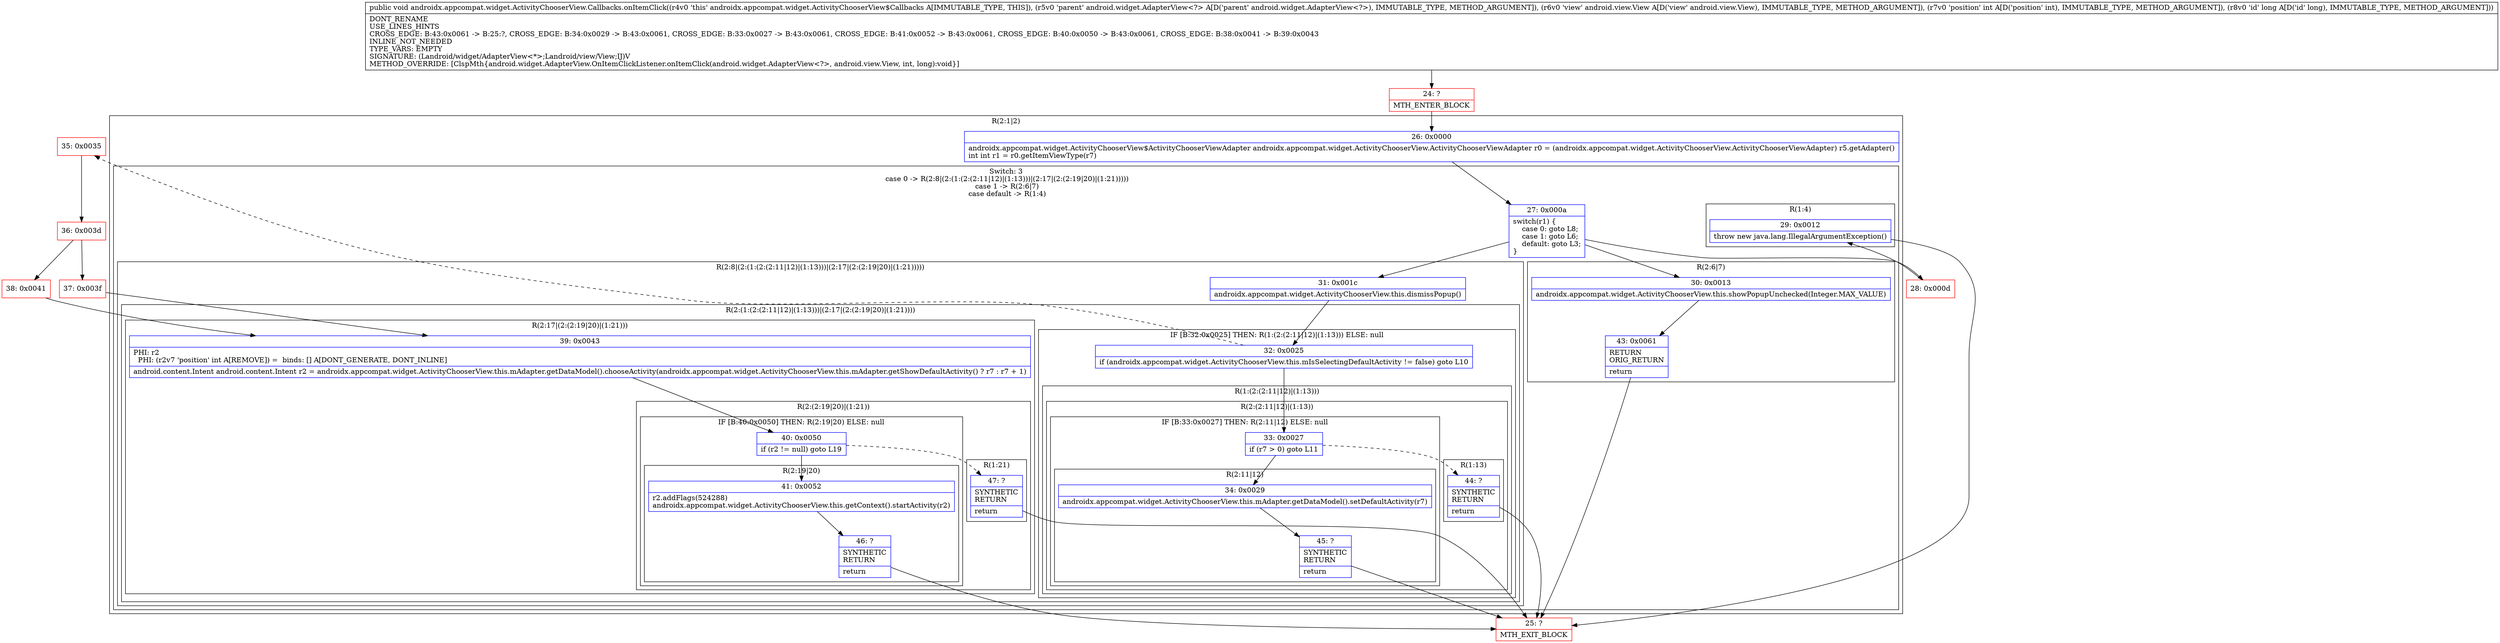 digraph "CFG forandroidx.appcompat.widget.ActivityChooserView.Callbacks.onItemClick(Landroid\/widget\/AdapterView;Landroid\/view\/View;IJ)V" {
subgraph cluster_Region_877924864 {
label = "R(2:1|2)";
node [shape=record,color=blue];
Node_26 [shape=record,label="{26\:\ 0x0000|androidx.appcompat.widget.ActivityChooserView$ActivityChooserViewAdapter androidx.appcompat.widget.ActivityChooserView.ActivityChooserViewAdapter r0 = (androidx.appcompat.widget.ActivityChooserView.ActivityChooserViewAdapter) r5.getAdapter()\lint int r1 = r0.getItemViewType(r7)\l}"];
subgraph cluster_SwitchRegion_1213078824 {
label = "Switch: 3
 case 0 -> R(2:8|(2:(1:(2:(2:11|12)|(1:13)))|(2:17|(2:(2:19|20)|(1:21)))))
 case 1 -> R(2:6|7)
 case default -> R(1:4)";
node [shape=record,color=blue];
Node_27 [shape=record,label="{27\:\ 0x000a|switch(r1) \{\l    case 0: goto L8;\l    case 1: goto L6;\l    default: goto L3;\l\}\l}"];
subgraph cluster_Region_986980368 {
label = "R(2:8|(2:(1:(2:(2:11|12)|(1:13)))|(2:17|(2:(2:19|20)|(1:21)))))";
node [shape=record,color=blue];
Node_31 [shape=record,label="{31\:\ 0x001c|androidx.appcompat.widget.ActivityChooserView.this.dismissPopup()\l}"];
subgraph cluster_Region_382537810 {
label = "R(2:(1:(2:(2:11|12)|(1:13)))|(2:17|(2:(2:19|20)|(1:21))))";
node [shape=record,color=blue];
subgraph cluster_IfRegion_1264376792 {
label = "IF [B:32:0x0025] THEN: R(1:(2:(2:11|12)|(1:13))) ELSE: null";
node [shape=record,color=blue];
Node_32 [shape=record,label="{32\:\ 0x0025|if (androidx.appcompat.widget.ActivityChooserView.this.mIsSelectingDefaultActivity != false) goto L10\l}"];
subgraph cluster_Region_507969876 {
label = "R(1:(2:(2:11|12)|(1:13)))";
node [shape=record,color=blue];
subgraph cluster_Region_92829228 {
label = "R(2:(2:11|12)|(1:13))";
node [shape=record,color=blue];
subgraph cluster_IfRegion_2067380559 {
label = "IF [B:33:0x0027] THEN: R(2:11|12) ELSE: null";
node [shape=record,color=blue];
Node_33 [shape=record,label="{33\:\ 0x0027|if (r7 \> 0) goto L11\l}"];
subgraph cluster_Region_1452687339 {
label = "R(2:11|12)";
node [shape=record,color=blue];
Node_34 [shape=record,label="{34\:\ 0x0029|androidx.appcompat.widget.ActivityChooserView.this.mAdapter.getDataModel().setDefaultActivity(r7)\l}"];
Node_45 [shape=record,label="{45\:\ ?|SYNTHETIC\lRETURN\l|return\l}"];
}
}
subgraph cluster_Region_1895680460 {
label = "R(1:13)";
node [shape=record,color=blue];
Node_44 [shape=record,label="{44\:\ ?|SYNTHETIC\lRETURN\l|return\l}"];
}
}
}
}
subgraph cluster_Region_1815032316 {
label = "R(2:17|(2:(2:19|20)|(1:21)))";
node [shape=record,color=blue];
Node_39 [shape=record,label="{39\:\ 0x0043|PHI: r2 \l  PHI: (r2v7 'position' int A[REMOVE]) =  binds: [] A[DONT_GENERATE, DONT_INLINE]\l|android.content.Intent android.content.Intent r2 = androidx.appcompat.widget.ActivityChooserView.this.mAdapter.getDataModel().chooseActivity(androidx.appcompat.widget.ActivityChooserView.this.mAdapter.getShowDefaultActivity() ? r7 : r7 + 1)\l}"];
subgraph cluster_Region_914553065 {
label = "R(2:(2:19|20)|(1:21))";
node [shape=record,color=blue];
subgraph cluster_IfRegion_631089757 {
label = "IF [B:40:0x0050] THEN: R(2:19|20) ELSE: null";
node [shape=record,color=blue];
Node_40 [shape=record,label="{40\:\ 0x0050|if (r2 != null) goto L19\l}"];
subgraph cluster_Region_835545340 {
label = "R(2:19|20)";
node [shape=record,color=blue];
Node_41 [shape=record,label="{41\:\ 0x0052|r2.addFlags(524288)\landroidx.appcompat.widget.ActivityChooserView.this.getContext().startActivity(r2)\l}"];
Node_46 [shape=record,label="{46\:\ ?|SYNTHETIC\lRETURN\l|return\l}"];
}
}
subgraph cluster_Region_4709559 {
label = "R(1:21)";
node [shape=record,color=blue];
Node_47 [shape=record,label="{47\:\ ?|SYNTHETIC\lRETURN\l|return\l}"];
}
}
}
}
}
subgraph cluster_Region_1732887091 {
label = "R(2:6|7)";
node [shape=record,color=blue];
Node_30 [shape=record,label="{30\:\ 0x0013|androidx.appcompat.widget.ActivityChooserView.this.showPopupUnchecked(Integer.MAX_VALUE)\l}"];
Node_43 [shape=record,label="{43\:\ 0x0061|RETURN\lORIG_RETURN\l|return\l}"];
}
subgraph cluster_Region_2045035711 {
label = "R(1:4)";
node [shape=record,color=blue];
Node_29 [shape=record,label="{29\:\ 0x0012|throw new java.lang.IllegalArgumentException()\l}"];
}
}
}
Node_24 [shape=record,color=red,label="{24\:\ ?|MTH_ENTER_BLOCK\l}"];
Node_28 [shape=record,color=red,label="{28\:\ 0x000d}"];
Node_25 [shape=record,color=red,label="{25\:\ ?|MTH_EXIT_BLOCK\l}"];
Node_35 [shape=record,color=red,label="{35\:\ 0x0035}"];
Node_36 [shape=record,color=red,label="{36\:\ 0x003d}"];
Node_37 [shape=record,color=red,label="{37\:\ 0x003f}"];
Node_38 [shape=record,color=red,label="{38\:\ 0x0041}"];
MethodNode[shape=record,label="{public void androidx.appcompat.widget.ActivityChooserView.Callbacks.onItemClick((r4v0 'this' androidx.appcompat.widget.ActivityChooserView$Callbacks A[IMMUTABLE_TYPE, THIS]), (r5v0 'parent' android.widget.AdapterView\<?\> A[D('parent' android.widget.AdapterView\<?\>), IMMUTABLE_TYPE, METHOD_ARGUMENT]), (r6v0 'view' android.view.View A[D('view' android.view.View), IMMUTABLE_TYPE, METHOD_ARGUMENT]), (r7v0 'position' int A[D('position' int), IMMUTABLE_TYPE, METHOD_ARGUMENT]), (r8v0 'id' long A[D('id' long), IMMUTABLE_TYPE, METHOD_ARGUMENT]))  | DONT_RENAME\lUSE_LINES_HINTS\lCROSS_EDGE: B:43:0x0061 \-\> B:25:?, CROSS_EDGE: B:34:0x0029 \-\> B:43:0x0061, CROSS_EDGE: B:33:0x0027 \-\> B:43:0x0061, CROSS_EDGE: B:41:0x0052 \-\> B:43:0x0061, CROSS_EDGE: B:40:0x0050 \-\> B:43:0x0061, CROSS_EDGE: B:38:0x0041 \-\> B:39:0x0043\lINLINE_NOT_NEEDED\lTYPE_VARS: EMPTY\lSIGNATURE: (Landroid\/widget\/AdapterView\<*\>;Landroid\/view\/View;IJ)V\lMETHOD_OVERRIDE: [ClspMth\{android.widget.AdapterView.OnItemClickListener.onItemClick(android.widget.AdapterView\<?\>, android.view.View, int, long):void\}]\l}"];
MethodNode -> Node_24;Node_26 -> Node_27;
Node_27 -> Node_28;
Node_27 -> Node_30;
Node_27 -> Node_31;
Node_31 -> Node_32;
Node_32 -> Node_33;
Node_32 -> Node_35[style=dashed];
Node_33 -> Node_34;
Node_33 -> Node_44[style=dashed];
Node_34 -> Node_45;
Node_45 -> Node_25;
Node_44 -> Node_25;
Node_39 -> Node_40;
Node_40 -> Node_41;
Node_40 -> Node_47[style=dashed];
Node_41 -> Node_46;
Node_46 -> Node_25;
Node_47 -> Node_25;
Node_30 -> Node_43;
Node_43 -> Node_25;
Node_29 -> Node_25;
Node_24 -> Node_26;
Node_28 -> Node_29;
Node_35 -> Node_36;
Node_36 -> Node_37;
Node_36 -> Node_38;
Node_37 -> Node_39;
Node_38 -> Node_39;
}


